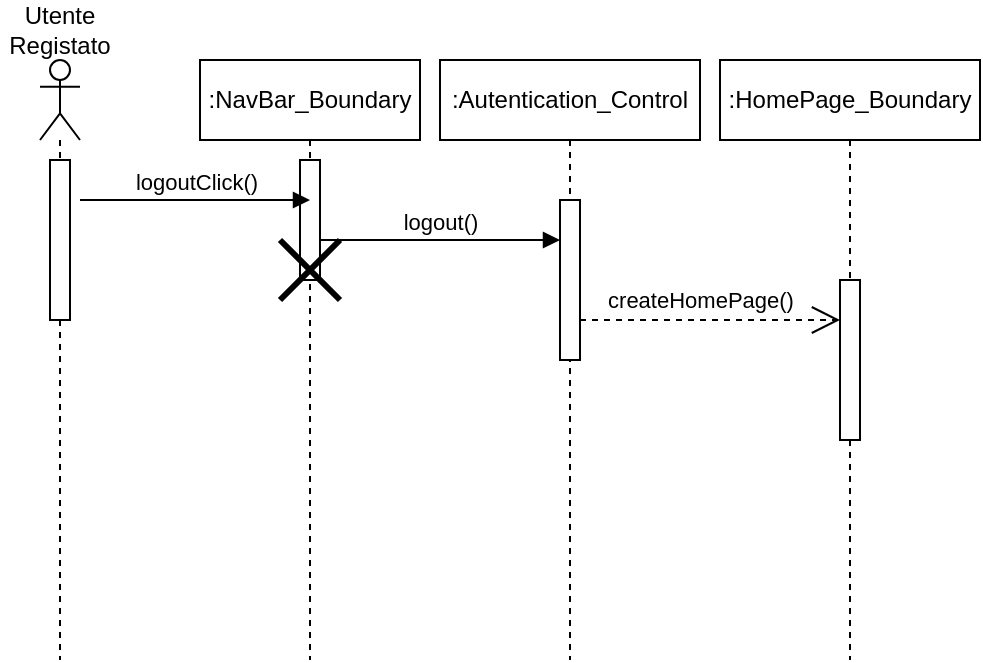 <mxfile version="25.0.2">
  <diagram name="Page-1" id="2YBvvXClWsGukQMizWep">
    <mxGraphModel dx="1674" dy="836" grid="1" gridSize="10" guides="1" tooltips="1" connect="1" arrows="1" fold="1" page="1" pageScale="1" pageWidth="850" pageHeight="1100" math="0" shadow="0">
      <root>
        <mxCell id="0" />
        <mxCell id="1" parent="0" />
        <mxCell id="1WjMKC5xNep_ZoInxgql-1" value="" style="shape=umlLifeline;perimeter=lifelinePerimeter;whiteSpace=wrap;html=1;container=1;dropTarget=0;collapsible=0;recursiveResize=0;outlineConnect=0;portConstraint=eastwest;newEdgeStyle={&quot;curved&quot;:0,&quot;rounded&quot;:0};participant=umlActor;" parent="1" vertex="1">
          <mxGeometry x="40" y="80" width="20" height="300" as="geometry" />
        </mxCell>
        <mxCell id="1WjMKC5xNep_ZoInxgql-7" value="" style="html=1;points=[[0,0,0,0,5],[0,1,0,0,-5],[1,0,0,0,5],[1,1,0,0,-5]];perimeter=orthogonalPerimeter;outlineConnect=0;targetShapes=umlLifeline;portConstraint=eastwest;newEdgeStyle={&quot;curved&quot;:0,&quot;rounded&quot;:0};" parent="1WjMKC5xNep_ZoInxgql-1" vertex="1">
          <mxGeometry x="5" y="50" width="10" height="80" as="geometry" />
        </mxCell>
        <mxCell id="1WjMKC5xNep_ZoInxgql-2" value="Utente Registato" style="text;html=1;align=center;verticalAlign=middle;whiteSpace=wrap;rounded=0;" parent="1" vertex="1">
          <mxGeometry x="20" y="50" width="60" height="30" as="geometry" />
        </mxCell>
        <mxCell id="1WjMKC5xNep_ZoInxgql-3" value=":NavBar_Boundary" style="shape=umlLifeline;perimeter=lifelinePerimeter;whiteSpace=wrap;html=1;container=1;dropTarget=0;collapsible=0;recursiveResize=0;outlineConnect=0;portConstraint=eastwest;newEdgeStyle={&quot;curved&quot;:0,&quot;rounded&quot;:0};" parent="1" vertex="1">
          <mxGeometry x="120" y="80" width="110" height="300" as="geometry" />
        </mxCell>
        <mxCell id="1WjMKC5xNep_ZoInxgql-5" value="" style="html=1;points=[[0,0,0,0,5],[0,1,0,0,-5],[1,0,0,0,5],[1,1,0,0,-5]];perimeter=orthogonalPerimeter;outlineConnect=0;targetShapes=umlLifeline;portConstraint=eastwest;newEdgeStyle={&quot;curved&quot;:0,&quot;rounded&quot;:0};" parent="1WjMKC5xNep_ZoInxgql-3" vertex="1">
          <mxGeometry x="50" y="50" width="10" height="60" as="geometry" />
        </mxCell>
        <mxCell id="1WjMKC5xNep_ZoInxgql-13" value="" style="shape=umlDestroy;whiteSpace=wrap;html=1;strokeWidth=3;targetShapes=umlLifeline;" parent="1WjMKC5xNep_ZoInxgql-3" vertex="1">
          <mxGeometry x="40" y="90" width="30" height="30" as="geometry" />
        </mxCell>
        <mxCell id="1WjMKC5xNep_ZoInxgql-4" value=":Autentication_Control" style="shape=umlLifeline;perimeter=lifelinePerimeter;whiteSpace=wrap;html=1;container=1;dropTarget=0;collapsible=0;recursiveResize=0;outlineConnect=0;portConstraint=eastwest;newEdgeStyle={&quot;curved&quot;:0,&quot;rounded&quot;:0};" parent="1" vertex="1">
          <mxGeometry x="240" y="80" width="130" height="300" as="geometry" />
        </mxCell>
        <mxCell id="1WjMKC5xNep_ZoInxgql-6" value="" style="html=1;points=[[0,0,0,0,5],[0,1,0,0,-5],[1,0,0,0,5],[1,1,0,0,-5]];perimeter=orthogonalPerimeter;outlineConnect=0;targetShapes=umlLifeline;portConstraint=eastwest;newEdgeStyle={&quot;curved&quot;:0,&quot;rounded&quot;:0};" parent="1WjMKC5xNep_ZoInxgql-4" vertex="1">
          <mxGeometry x="60" y="70" width="10" height="80" as="geometry" />
        </mxCell>
        <mxCell id="1WjMKC5xNep_ZoInxgql-8" value="logoutClick()" style="html=1;verticalAlign=bottom;endArrow=block;curved=0;rounded=0;" parent="1" edge="1">
          <mxGeometry x="0.009" width="80" relative="1" as="geometry">
            <mxPoint x="60" y="150" as="sourcePoint" />
            <mxPoint x="175" y="150" as="targetPoint" />
            <mxPoint as="offset" />
          </mxGeometry>
        </mxCell>
        <mxCell id="1WjMKC5xNep_ZoInxgql-9" value="logout()" style="html=1;verticalAlign=bottom;endArrow=block;curved=0;rounded=0;" parent="1" source="1WjMKC5xNep_ZoInxgql-5" target="1WjMKC5xNep_ZoInxgql-6" edge="1">
          <mxGeometry width="80" relative="1" as="geometry">
            <mxPoint x="200" y="170" as="sourcePoint" />
            <mxPoint x="280" y="170" as="targetPoint" />
            <Array as="points">
              <mxPoint x="290" y="170" />
            </Array>
          </mxGeometry>
        </mxCell>
        <mxCell id="1WjMKC5xNep_ZoInxgql-10" value=":HomePage_Boundary" style="shape=umlLifeline;perimeter=lifelinePerimeter;whiteSpace=wrap;html=1;container=1;dropTarget=0;collapsible=0;recursiveResize=0;outlineConnect=0;portConstraint=eastwest;newEdgeStyle={&quot;curved&quot;:0,&quot;rounded&quot;:0};" parent="1" vertex="1">
          <mxGeometry x="380" y="80" width="130" height="300" as="geometry" />
        </mxCell>
        <mxCell id="1WjMKC5xNep_ZoInxgql-11" value="" style="html=1;points=[[0,0,0,0,5],[0,1,0,0,-5],[1,0,0,0,5],[1,1,0,0,-5]];perimeter=orthogonalPerimeter;outlineConnect=0;targetShapes=umlLifeline;portConstraint=eastwest;newEdgeStyle={&quot;curved&quot;:0,&quot;rounded&quot;:0};" parent="1WjMKC5xNep_ZoInxgql-10" vertex="1">
          <mxGeometry x="60" y="110" width="10" height="80" as="geometry" />
        </mxCell>
        <mxCell id="1WjMKC5xNep_ZoInxgql-12" value="createHomePage()" style="endArrow=open;endSize=12;dashed=1;html=1;rounded=0;" parent="1" source="1WjMKC5xNep_ZoInxgql-6" target="1WjMKC5xNep_ZoInxgql-11" edge="1">
          <mxGeometry x="-0.077" y="10" width="160" relative="1" as="geometry">
            <mxPoint x="320" y="180" as="sourcePoint" />
            <mxPoint x="480" y="180" as="targetPoint" />
            <Array as="points">
              <mxPoint x="420" y="210" />
            </Array>
            <mxPoint as="offset" />
          </mxGeometry>
        </mxCell>
      </root>
    </mxGraphModel>
  </diagram>
</mxfile>
